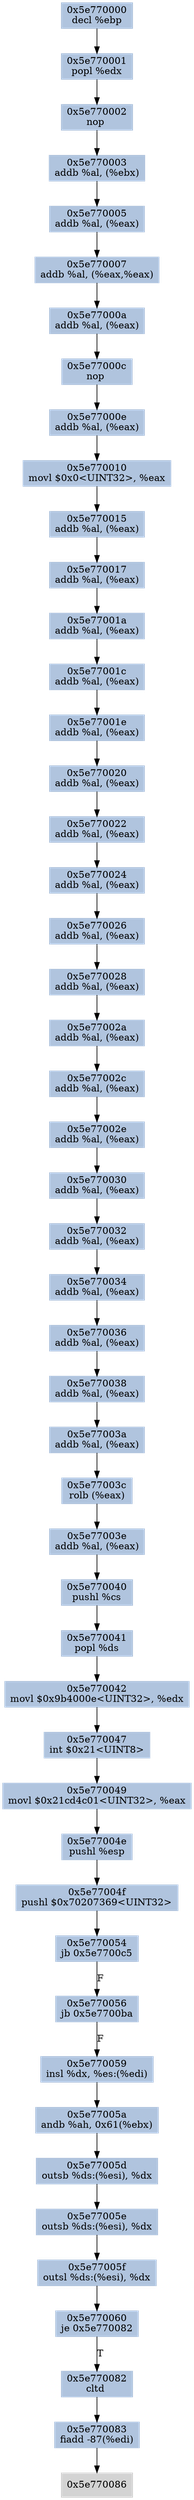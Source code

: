 digraph G {
node[shape=rectangle,style=filled,fillcolor=lightsteelblue,color=lightsteelblue]
bgcolor="transparent"
a0x5e770000decl_ebp[label="0x5e770000\ndecl %ebp"];
a0x5e770001popl_edx[label="0x5e770001\npopl %edx"];
a0x5e770002nop_[label="0x5e770002\nnop "];
a0x5e770003addb_al_ebx_[label="0x5e770003\naddb %al, (%ebx)"];
a0x5e770005addb_al_eax_[label="0x5e770005\naddb %al, (%eax)"];
a0x5e770007addb_al_eaxeax_[label="0x5e770007\naddb %al, (%eax,%eax)"];
a0x5e77000aaddb_al_eax_[label="0x5e77000a\naddb %al, (%eax)"];
a0x5e77000cnop_[label="0x5e77000c\nnop "];
a0x5e77000eaddb_al_eax_[label="0x5e77000e\naddb %al, (%eax)"];
a0x5e770010movl_0x0UINT32_eax[label="0x5e770010\nmovl $0x0<UINT32>, %eax"];
a0x5e770015addb_al_eax_[label="0x5e770015\naddb %al, (%eax)"];
a0x5e770017addb_al_eax_[label="0x5e770017\naddb %al, (%eax)"];
a0x5e77001aaddb_al_eax_[label="0x5e77001a\naddb %al, (%eax)"];
a0x5e77001caddb_al_eax_[label="0x5e77001c\naddb %al, (%eax)"];
a0x5e77001eaddb_al_eax_[label="0x5e77001e\naddb %al, (%eax)"];
a0x5e770020addb_al_eax_[label="0x5e770020\naddb %al, (%eax)"];
a0x5e770022addb_al_eax_[label="0x5e770022\naddb %al, (%eax)"];
a0x5e770024addb_al_eax_[label="0x5e770024\naddb %al, (%eax)"];
a0x5e770026addb_al_eax_[label="0x5e770026\naddb %al, (%eax)"];
a0x5e770028addb_al_eax_[label="0x5e770028\naddb %al, (%eax)"];
a0x5e77002aaddb_al_eax_[label="0x5e77002a\naddb %al, (%eax)"];
a0x5e77002caddb_al_eax_[label="0x5e77002c\naddb %al, (%eax)"];
a0x5e77002eaddb_al_eax_[label="0x5e77002e\naddb %al, (%eax)"];
a0x5e770030addb_al_eax_[label="0x5e770030\naddb %al, (%eax)"];
a0x5e770032addb_al_eax_[label="0x5e770032\naddb %al, (%eax)"];
a0x5e770034addb_al_eax_[label="0x5e770034\naddb %al, (%eax)"];
a0x5e770036addb_al_eax_[label="0x5e770036\naddb %al, (%eax)"];
a0x5e770038addb_al_eax_[label="0x5e770038\naddb %al, (%eax)"];
a0x5e77003aaddb_al_eax_[label="0x5e77003a\naddb %al, (%eax)"];
a0x5e77003crolb_eax_[label="0x5e77003c\nrolb (%eax)"];
a0x5e77003eaddb_al_eax_[label="0x5e77003e\naddb %al, (%eax)"];
a0x5e770040pushl_cs[label="0x5e770040\npushl %cs"];
a0x5e770041popl_ds[label="0x5e770041\npopl %ds"];
a0x5e770042movl_0x9b4000eUINT32_edx[label="0x5e770042\nmovl $0x9b4000e<UINT32>, %edx"];
a0x5e770047int_0x21UINT8[label="0x5e770047\nint $0x21<UINT8>"];
a0x5e770049movl_0x21cd4c01UINT32_eax[label="0x5e770049\nmovl $0x21cd4c01<UINT32>, %eax"];
a0x5e77004epushl_esp[label="0x5e77004e\npushl %esp"];
a0x5e77004fpushl_0x70207369UINT32[label="0x5e77004f\npushl $0x70207369<UINT32>"];
a0x5e770054jb_0x5e7700c5[label="0x5e770054\njb 0x5e7700c5"];
a0x5e770056jb_0x5e7700ba[label="0x5e770056\njb 0x5e7700ba"];
a0x5e770059insl_dx_es_edi_[label="0x5e770059\ninsl %dx, %es:(%edi)"];
a0x5e77005aandb_ah_0x61ebx_[label="0x5e77005a\nandb %ah, 0x61(%ebx)"];
a0x5e77005doutsb_ds_esi__dx[label="0x5e77005d\noutsb %ds:(%esi), %dx"];
a0x5e77005eoutsb_ds_esi__dx[label="0x5e77005e\noutsb %ds:(%esi), %dx"];
a0x5e77005foutsl_ds_esi__dx[label="0x5e77005f\noutsl %ds:(%esi), %dx"];
a0x5e770060je_0x5e770082[label="0x5e770060\nje 0x5e770082"];
a0x5e770082cltd_[label="0x5e770082\ncltd "];
a0x5e770083fiadd__87edi_[label="0x5e770083\nfiadd -87(%edi)"];
a0x5e770086[label="0x5e770086",color="lightgrey",fillcolor="lightgrey"];
a0x5e770000decl_ebp -> a0x5e770001popl_edx [color="#000000"];
a0x5e770001popl_edx -> a0x5e770002nop_ [color="#000000"];
a0x5e770002nop_ -> a0x5e770003addb_al_ebx_ [color="#000000"];
a0x5e770003addb_al_ebx_ -> a0x5e770005addb_al_eax_ [color="#000000"];
a0x5e770005addb_al_eax_ -> a0x5e770007addb_al_eaxeax_ [color="#000000"];
a0x5e770007addb_al_eaxeax_ -> a0x5e77000aaddb_al_eax_ [color="#000000"];
a0x5e77000aaddb_al_eax_ -> a0x5e77000cnop_ [color="#000000"];
a0x5e77000cnop_ -> a0x5e77000eaddb_al_eax_ [color="#000000"];
a0x5e77000eaddb_al_eax_ -> a0x5e770010movl_0x0UINT32_eax [color="#000000"];
a0x5e770010movl_0x0UINT32_eax -> a0x5e770015addb_al_eax_ [color="#000000"];
a0x5e770015addb_al_eax_ -> a0x5e770017addb_al_eax_ [color="#000000"];
a0x5e770017addb_al_eax_ -> a0x5e77001aaddb_al_eax_ [color="#000000"];
a0x5e77001aaddb_al_eax_ -> a0x5e77001caddb_al_eax_ [color="#000000"];
a0x5e77001caddb_al_eax_ -> a0x5e77001eaddb_al_eax_ [color="#000000"];
a0x5e77001eaddb_al_eax_ -> a0x5e770020addb_al_eax_ [color="#000000"];
a0x5e770020addb_al_eax_ -> a0x5e770022addb_al_eax_ [color="#000000"];
a0x5e770022addb_al_eax_ -> a0x5e770024addb_al_eax_ [color="#000000"];
a0x5e770024addb_al_eax_ -> a0x5e770026addb_al_eax_ [color="#000000"];
a0x5e770026addb_al_eax_ -> a0x5e770028addb_al_eax_ [color="#000000"];
a0x5e770028addb_al_eax_ -> a0x5e77002aaddb_al_eax_ [color="#000000"];
a0x5e77002aaddb_al_eax_ -> a0x5e77002caddb_al_eax_ [color="#000000"];
a0x5e77002caddb_al_eax_ -> a0x5e77002eaddb_al_eax_ [color="#000000"];
a0x5e77002eaddb_al_eax_ -> a0x5e770030addb_al_eax_ [color="#000000"];
a0x5e770030addb_al_eax_ -> a0x5e770032addb_al_eax_ [color="#000000"];
a0x5e770032addb_al_eax_ -> a0x5e770034addb_al_eax_ [color="#000000"];
a0x5e770034addb_al_eax_ -> a0x5e770036addb_al_eax_ [color="#000000"];
a0x5e770036addb_al_eax_ -> a0x5e770038addb_al_eax_ [color="#000000"];
a0x5e770038addb_al_eax_ -> a0x5e77003aaddb_al_eax_ [color="#000000"];
a0x5e77003aaddb_al_eax_ -> a0x5e77003crolb_eax_ [color="#000000"];
a0x5e77003crolb_eax_ -> a0x5e77003eaddb_al_eax_ [color="#000000"];
a0x5e77003eaddb_al_eax_ -> a0x5e770040pushl_cs [color="#000000"];
a0x5e770040pushl_cs -> a0x5e770041popl_ds [color="#000000"];
a0x5e770041popl_ds -> a0x5e770042movl_0x9b4000eUINT32_edx [color="#000000"];
a0x5e770042movl_0x9b4000eUINT32_edx -> a0x5e770047int_0x21UINT8 [color="#000000"];
a0x5e770047int_0x21UINT8 -> a0x5e770049movl_0x21cd4c01UINT32_eax [color="#000000"];
a0x5e770049movl_0x21cd4c01UINT32_eax -> a0x5e77004epushl_esp [color="#000000"];
a0x5e77004epushl_esp -> a0x5e77004fpushl_0x70207369UINT32 [color="#000000"];
a0x5e77004fpushl_0x70207369UINT32 -> a0x5e770054jb_0x5e7700c5 [color="#000000"];
a0x5e770054jb_0x5e7700c5 -> a0x5e770056jb_0x5e7700ba [color="#000000",label="F"];
a0x5e770056jb_0x5e7700ba -> a0x5e770059insl_dx_es_edi_ [color="#000000",label="F"];
a0x5e770059insl_dx_es_edi_ -> a0x5e77005aandb_ah_0x61ebx_ [color="#000000"];
a0x5e77005aandb_ah_0x61ebx_ -> a0x5e77005doutsb_ds_esi__dx [color="#000000"];
a0x5e77005doutsb_ds_esi__dx -> a0x5e77005eoutsb_ds_esi__dx [color="#000000"];
a0x5e77005eoutsb_ds_esi__dx -> a0x5e77005foutsl_ds_esi__dx [color="#000000"];
a0x5e77005foutsl_ds_esi__dx -> a0x5e770060je_0x5e770082 [color="#000000"];
a0x5e770060je_0x5e770082 -> a0x5e770082cltd_ [color="#000000",label="T"];
a0x5e770082cltd_ -> a0x5e770083fiadd__87edi_ [color="#000000"];
a0x5e770083fiadd__87edi_ -> a0x5e770086 [color="#000000"];
}
